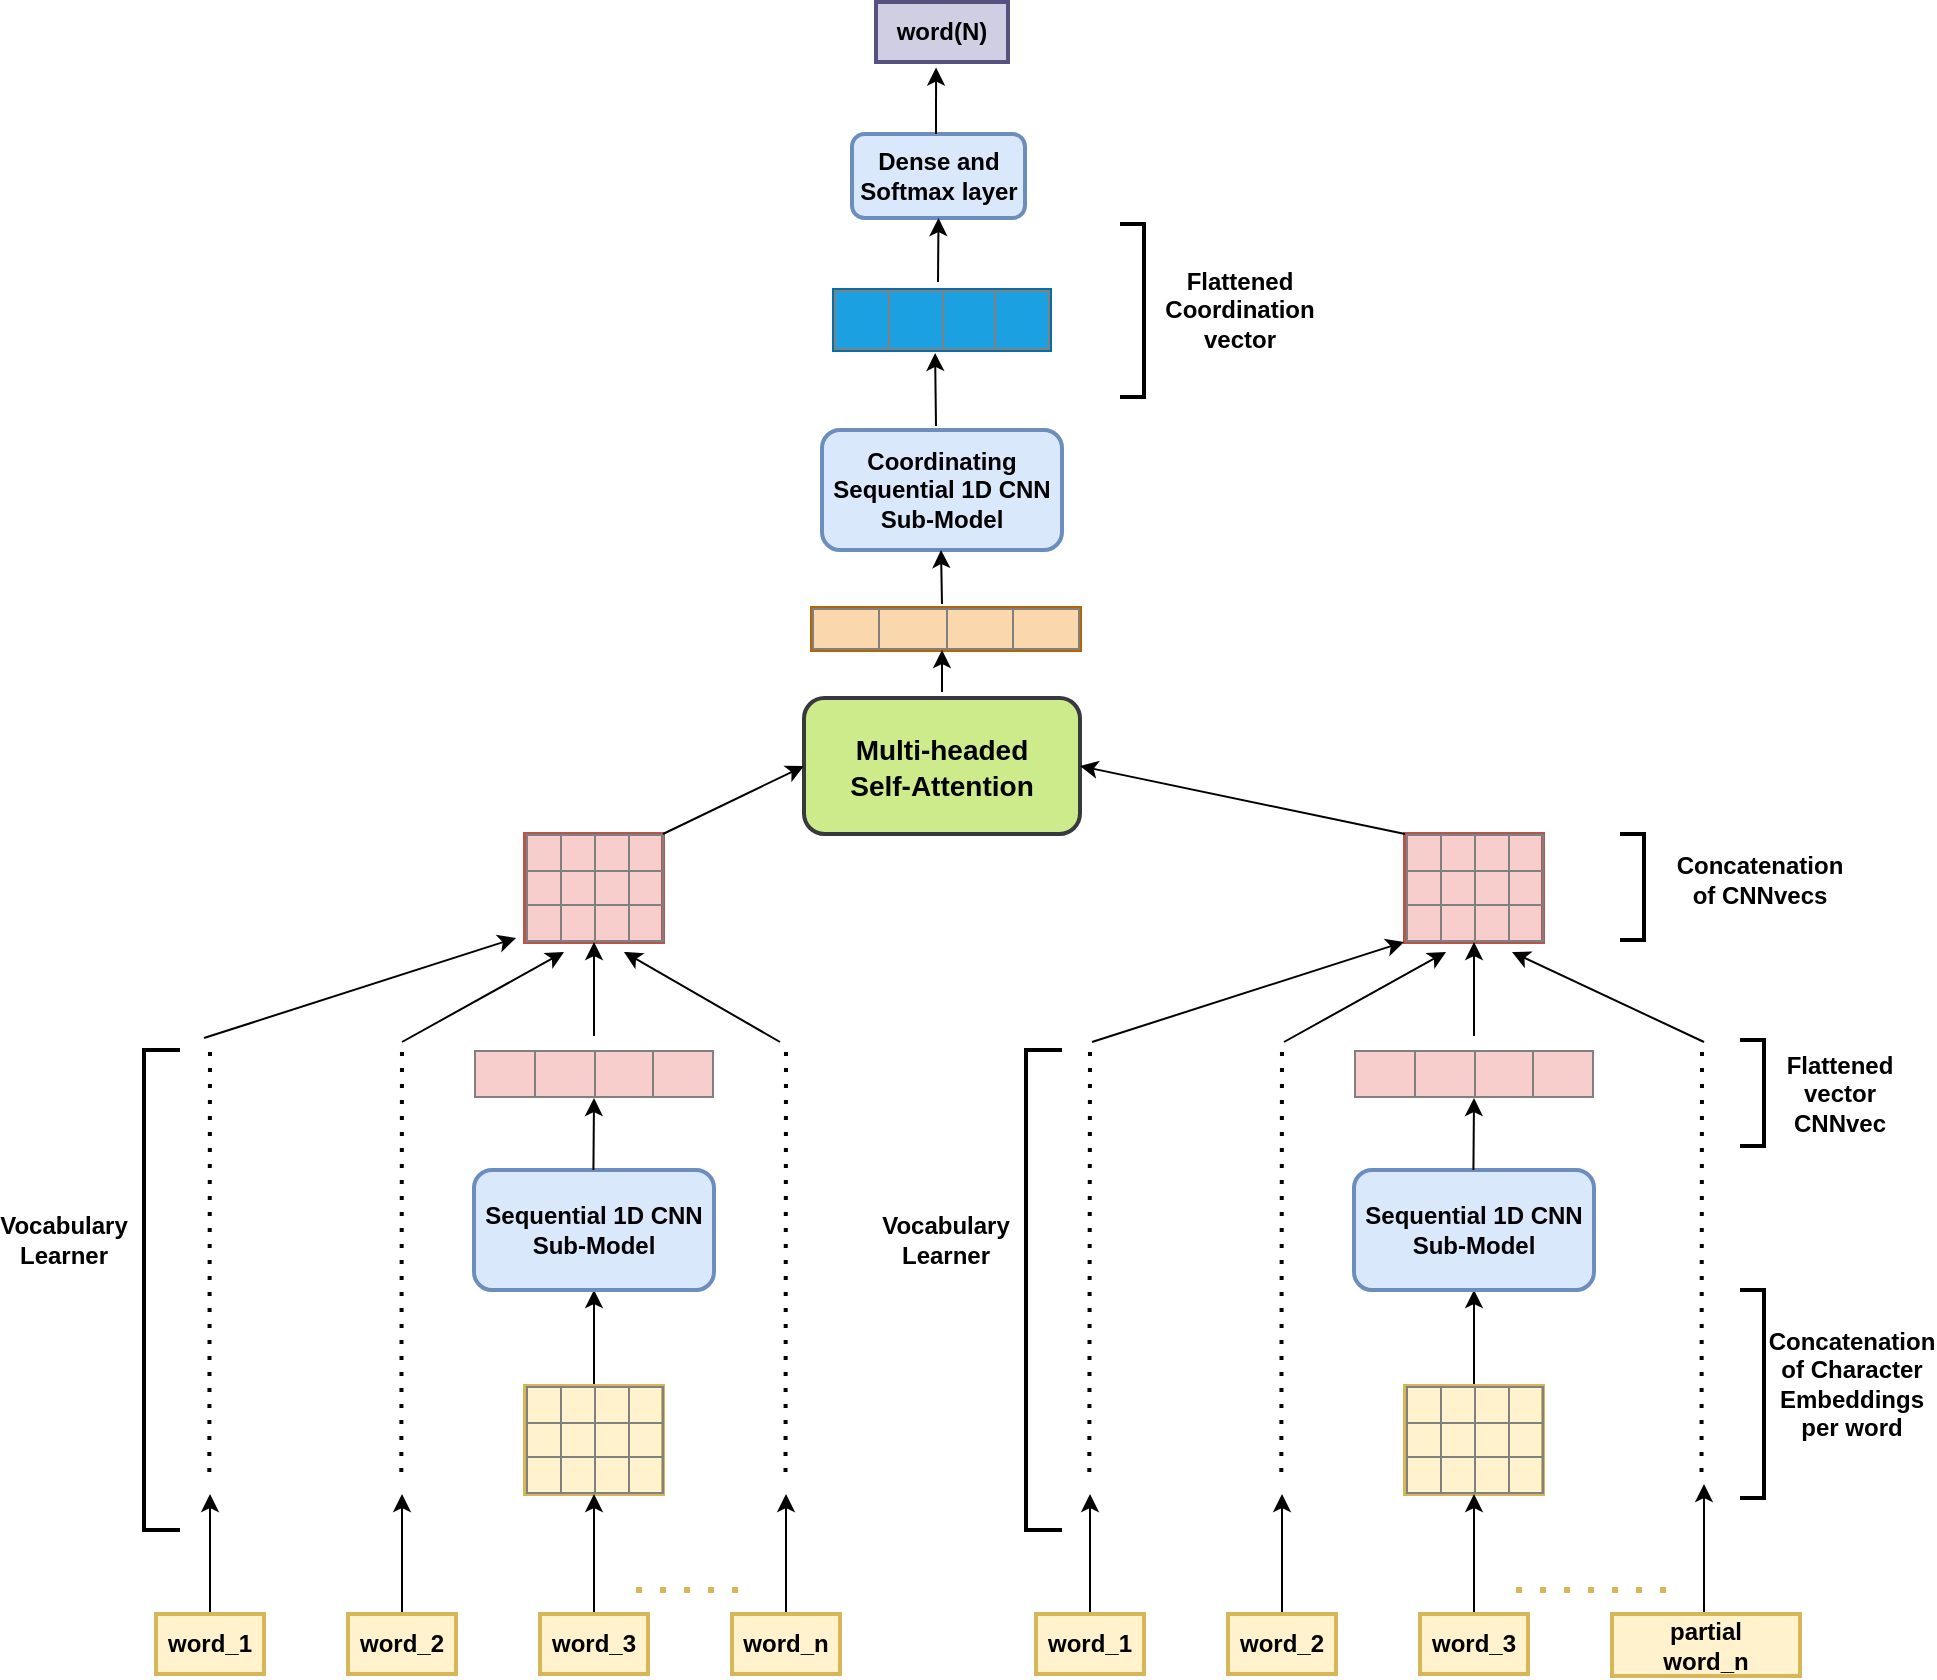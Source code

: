 <mxfile version="14.4.4" type="github">
  <diagram name="Page-1" id="74e2e168-ea6b-b213-b513-2b3c1d86103e">
    <mxGraphModel dx="1166" dy="794" grid="1" gridSize="6" guides="1" tooltips="1" connect="1" arrows="1" fold="1" page="1" pageScale="1" pageWidth="1100" pageHeight="850" background="#ffffff" math="0" shadow="0">
      <root>
        <mxCell id="0" />
        <mxCell id="1" parent="0" />
        <mxCell id="LJahTC6diqRqFsttiNx0-43" style="edgeStyle=orthogonalEdgeStyle;rounded=0;orthogonalLoop=1;jettySize=auto;html=1;entryX=0.5;entryY=1;entryDx=0;entryDy=0;" edge="1" parent="1" source="LJahTC6diqRqFsttiNx0-14" target="LJahTC6diqRqFsttiNx0-42">
          <mxGeometry relative="1" as="geometry" />
        </mxCell>
        <mxCell id="LJahTC6diqRqFsttiNx0-14" value="&lt;table border=&quot;1&quot; width=&quot;100%&quot; style=&quot;width: 100% ; height: 100% ; border-collapse: collapse&quot;&gt;&lt;tbody&gt;&lt;tr&gt;&lt;td align=&quot;center&quot;&gt;&lt;/td&gt;&lt;td align=&quot;center&quot;&gt;&lt;br&gt;&lt;/td&gt;&lt;td align=&quot;center&quot;&gt;&lt;/td&gt;&lt;td&gt;&lt;br&gt;&lt;/td&gt;&lt;/tr&gt;&lt;tr&gt;&lt;td align=&quot;center&quot;&gt;&lt;br&gt;&lt;/td&gt;&lt;td align=&quot;center&quot;&gt;&lt;/td&gt;&lt;td align=&quot;center&quot;&gt;&lt;/td&gt;&lt;td&gt;&lt;br&gt;&lt;/td&gt;&lt;/tr&gt;&lt;tr&gt;&lt;td align=&quot;center&quot;&gt;&lt;/td&gt;&lt;td align=&quot;center&quot;&gt;&lt;/td&gt;&lt;td align=&quot;center&quot;&gt;&lt;br&gt;&lt;/td&gt;&lt;td&gt;&lt;br&gt;&lt;/td&gt;&lt;/tr&gt;&lt;/tbody&gt;&lt;/table&gt;" style="text;html=1;strokeColor=#d6b656;fillColor=#fff2cc;overflow=fill;strokeWidth=2;verticalAlign=bottom;" vertex="1" parent="1">
          <mxGeometry x="298.5" y="695" width="69" height="54" as="geometry" />
        </mxCell>
        <mxCell id="LJahTC6diqRqFsttiNx0-39" style="edgeStyle=orthogonalEdgeStyle;rounded=0;orthogonalLoop=1;jettySize=auto;html=1;" edge="1" parent="1" source="LJahTC6diqRqFsttiNx0-31">
          <mxGeometry relative="1" as="geometry">
            <mxPoint x="141" y="749" as="targetPoint" />
          </mxGeometry>
        </mxCell>
        <mxCell id="LJahTC6diqRqFsttiNx0-31" value="&lt;b&gt;word_1&lt;/b&gt;" style="rounded=0;whiteSpace=wrap;html=1;strokeWidth=2;fillColor=#fff2cc;strokeColor=#d6b656;" vertex="1" parent="1">
          <mxGeometry x="114" y="809" width="54" height="30" as="geometry" />
        </mxCell>
        <mxCell id="LJahTC6diqRqFsttiNx0-40" style="edgeStyle=orthogonalEdgeStyle;rounded=0;orthogonalLoop=1;jettySize=auto;html=1;" edge="1" parent="1" source="LJahTC6diqRqFsttiNx0-32">
          <mxGeometry relative="1" as="geometry">
            <mxPoint x="237" y="749" as="targetPoint" />
          </mxGeometry>
        </mxCell>
        <mxCell id="LJahTC6diqRqFsttiNx0-32" value="&lt;b&gt;word_2&lt;/b&gt;" style="rounded=0;whiteSpace=wrap;html=1;strokeWidth=2;fillColor=#fff2cc;strokeColor=#d6b656;" vertex="1" parent="1">
          <mxGeometry x="210" y="809" width="54" height="30" as="geometry" />
        </mxCell>
        <mxCell id="LJahTC6diqRqFsttiNx0-37" style="edgeStyle=orthogonalEdgeStyle;rounded=0;orthogonalLoop=1;jettySize=auto;html=1;entryX=0.5;entryY=1;entryDx=0;entryDy=0;" edge="1" parent="1" source="LJahTC6diqRqFsttiNx0-33" target="LJahTC6diqRqFsttiNx0-14">
          <mxGeometry relative="1" as="geometry" />
        </mxCell>
        <mxCell id="LJahTC6diqRqFsttiNx0-33" value="&lt;b&gt;word_3&lt;/b&gt;" style="rounded=0;whiteSpace=wrap;html=1;strokeWidth=2;fillColor=#fff2cc;strokeColor=#d6b656;" vertex="1" parent="1">
          <mxGeometry x="306" y="809" width="54" height="30" as="geometry" />
        </mxCell>
        <mxCell id="LJahTC6diqRqFsttiNx0-41" style="edgeStyle=orthogonalEdgeStyle;rounded=0;orthogonalLoop=1;jettySize=auto;html=1;" edge="1" parent="1" source="LJahTC6diqRqFsttiNx0-34">
          <mxGeometry relative="1" as="geometry">
            <mxPoint x="429.0" y="749" as="targetPoint" />
          </mxGeometry>
        </mxCell>
        <mxCell id="LJahTC6diqRqFsttiNx0-34" value="&lt;b&gt;word_n&lt;/b&gt;" style="rounded=0;whiteSpace=wrap;html=1;strokeWidth=2;fillColor=#fff2cc;strokeColor=#d6b656;" vertex="1" parent="1">
          <mxGeometry x="402" y="809" width="54" height="30" as="geometry" />
        </mxCell>
        <mxCell id="LJahTC6diqRqFsttiNx0-38" value="" style="endArrow=none;dashed=1;html=1;dashPattern=1 3;strokeWidth=3;fillColor=#fff2cc;strokeColor=#d6b656;endSize=12;startSize=12;" edge="1" parent="1">
          <mxGeometry width="50" height="50" relative="1" as="geometry">
            <mxPoint x="354" y="797" as="sourcePoint" />
            <mxPoint x="414" y="797" as="targetPoint" />
          </mxGeometry>
        </mxCell>
        <mxCell id="LJahTC6diqRqFsttiNx0-42" value="&lt;b&gt;Sequential 1D CNN&lt;br&gt;Sub-Model&lt;/b&gt;" style="rounded=1;whiteSpace=wrap;html=1;strokeWidth=2;fillColor=#dae8fc;strokeColor=#6c8ebf;" vertex="1" parent="1">
          <mxGeometry x="273" y="587" width="120" height="60" as="geometry" />
        </mxCell>
        <mxCell id="LJahTC6diqRqFsttiNx0-45" value="&lt;table border=&quot;1&quot; width=&quot;100%&quot; style=&quot;width: 100% ; height: 100% ; border-collapse: collapse&quot;&gt;&lt;tbody&gt;&lt;tr&gt;&lt;td align=&quot;center&quot;&gt;&lt;br&gt;&lt;/td&gt;&lt;td align=&quot;center&quot;&gt;&lt;br&gt;&lt;/td&gt;&lt;td align=&quot;center&quot;&gt;&lt;/td&gt;&lt;td&gt;&lt;br&gt;&lt;/td&gt;&lt;/tr&gt;&lt;/tbody&gt;&lt;/table&gt;" style="text;html=1;overflow=fill;fillColor=#f8cecc;strokeWidth=2;" vertex="1" parent="1">
          <mxGeometry x="273" y="527" width="120" height="24" as="geometry" />
        </mxCell>
        <mxCell id="LJahTC6diqRqFsttiNx0-48" value="&lt;table border=&quot;1&quot; width=&quot;100%&quot; style=&quot;width: 100% ; height: 100% ; border-collapse: collapse&quot;&gt;&lt;tbody&gt;&lt;tr&gt;&lt;td align=&quot;center&quot;&gt;&lt;/td&gt;&lt;td align=&quot;center&quot;&gt;&lt;br&gt;&lt;/td&gt;&lt;td align=&quot;center&quot;&gt;&lt;/td&gt;&lt;td&gt;&lt;br&gt;&lt;/td&gt;&lt;/tr&gt;&lt;tr&gt;&lt;td align=&quot;center&quot;&gt;&lt;br&gt;&lt;/td&gt;&lt;td align=&quot;center&quot;&gt;&lt;/td&gt;&lt;td align=&quot;center&quot;&gt;&lt;/td&gt;&lt;td&gt;&lt;br&gt;&lt;/td&gt;&lt;/tr&gt;&lt;tr&gt;&lt;td align=&quot;center&quot;&gt;&lt;/td&gt;&lt;td align=&quot;center&quot;&gt;&lt;/td&gt;&lt;td align=&quot;center&quot;&gt;&lt;br&gt;&lt;/td&gt;&lt;td&gt;&lt;br&gt;&lt;/td&gt;&lt;/tr&gt;&lt;/tbody&gt;&lt;/table&gt;" style="text;html=1;strokeColor=#b85450;fillColor=#f8cecc;overflow=fill;strokeWidth=2;verticalAlign=bottom;" vertex="1" parent="1">
          <mxGeometry x="298.5" y="419" width="69" height="54" as="geometry" />
        </mxCell>
        <mxCell id="LJahTC6diqRqFsttiNx0-50" value="" style="endArrow=classic;html=1;strokeWidth=1;entryX=0.5;entryY=1;entryDx=0;entryDy=0;" edge="1" parent="1" target="LJahTC6diqRqFsttiNx0-45">
          <mxGeometry width="50" height="50" relative="1" as="geometry">
            <mxPoint x="332.71" y="587" as="sourcePoint" />
            <mxPoint x="332.71" y="563" as="targetPoint" />
          </mxGeometry>
        </mxCell>
        <mxCell id="LJahTC6diqRqFsttiNx0-51" value="" style="endArrow=classic;html=1;strokeWidth=1;entryX=0.5;entryY=1;entryDx=0;entryDy=0;" edge="1" parent="1">
          <mxGeometry width="50" height="50" relative="1" as="geometry">
            <mxPoint x="333" y="520" as="sourcePoint" />
            <mxPoint x="333" y="473" as="targetPoint" />
          </mxGeometry>
        </mxCell>
        <mxCell id="LJahTC6diqRqFsttiNx0-52" value="" style="endArrow=none;dashed=1;html=1;dashPattern=1 3;strokeWidth=2;" edge="1" parent="1">
          <mxGeometry width="50" height="50" relative="1" as="geometry">
            <mxPoint x="140.66" y="738" as="sourcePoint" />
            <mxPoint x="141" y="526" as="targetPoint" />
          </mxGeometry>
        </mxCell>
        <mxCell id="LJahTC6diqRqFsttiNx0-53" value="" style="endArrow=none;dashed=1;html=1;dashPattern=1 3;strokeWidth=2;" edge="1" parent="1">
          <mxGeometry width="50" height="50" relative="1" as="geometry">
            <mxPoint x="236.66" y="738" as="sourcePoint" />
            <mxPoint x="237" y="526" as="targetPoint" />
          </mxGeometry>
        </mxCell>
        <mxCell id="LJahTC6diqRqFsttiNx0-54" value="" style="endArrow=none;dashed=1;html=1;dashPattern=1 3;strokeWidth=2;" edge="1" parent="1">
          <mxGeometry width="50" height="50" relative="1" as="geometry">
            <mxPoint x="428.76" y="738" as="sourcePoint" />
            <mxPoint x="429" y="526" as="targetPoint" />
          </mxGeometry>
        </mxCell>
        <mxCell id="LJahTC6diqRqFsttiNx0-55" value="&lt;b&gt;Coordinating&lt;br&gt;Sequential 1D CNN&lt;br&gt;Sub-Model&lt;/b&gt;" style="rounded=1;whiteSpace=wrap;html=1;strokeWidth=2;fillColor=#dae8fc;strokeColor=#6c8ebf;" vertex="1" parent="1">
          <mxGeometry x="447" y="217" width="120" height="60" as="geometry" />
        </mxCell>
        <mxCell id="LJahTC6diqRqFsttiNx0-57" style="edgeStyle=orthogonalEdgeStyle;rounded=0;orthogonalLoop=1;jettySize=auto;html=1;entryX=0.5;entryY=1;entryDx=0;entryDy=0;" edge="1" source="LJahTC6diqRqFsttiNx0-58" target="LJahTC6diqRqFsttiNx0-68" parent="1">
          <mxGeometry relative="1" as="geometry" />
        </mxCell>
        <mxCell id="LJahTC6diqRqFsttiNx0-58" value="&lt;table border=&quot;1&quot; width=&quot;100%&quot; style=&quot;width: 100% ; height: 100% ; border-collapse: collapse&quot;&gt;&lt;tbody&gt;&lt;tr&gt;&lt;td align=&quot;center&quot;&gt;&lt;/td&gt;&lt;td align=&quot;center&quot;&gt;&lt;br&gt;&lt;/td&gt;&lt;td align=&quot;center&quot;&gt;&lt;/td&gt;&lt;td&gt;&lt;br&gt;&lt;/td&gt;&lt;/tr&gt;&lt;tr&gt;&lt;td align=&quot;center&quot;&gt;&lt;br&gt;&lt;/td&gt;&lt;td align=&quot;center&quot;&gt;&lt;/td&gt;&lt;td align=&quot;center&quot;&gt;&lt;/td&gt;&lt;td&gt;&lt;br&gt;&lt;/td&gt;&lt;/tr&gt;&lt;tr&gt;&lt;td align=&quot;center&quot;&gt;&lt;/td&gt;&lt;td align=&quot;center&quot;&gt;&lt;/td&gt;&lt;td align=&quot;center&quot;&gt;&lt;br&gt;&lt;/td&gt;&lt;td&gt;&lt;br&gt;&lt;/td&gt;&lt;/tr&gt;&lt;/tbody&gt;&lt;/table&gt;" style="text;html=1;strokeColor=#d6b656;fillColor=#fff2cc;overflow=fill;strokeWidth=2;verticalAlign=bottom;" vertex="1" parent="1">
          <mxGeometry x="738.5" y="695" width="69" height="54" as="geometry" />
        </mxCell>
        <mxCell id="LJahTC6diqRqFsttiNx0-59" style="edgeStyle=orthogonalEdgeStyle;rounded=0;orthogonalLoop=1;jettySize=auto;html=1;" edge="1" source="LJahTC6diqRqFsttiNx0-60" parent="1">
          <mxGeometry relative="1" as="geometry">
            <mxPoint x="581" y="749" as="targetPoint" />
          </mxGeometry>
        </mxCell>
        <mxCell id="LJahTC6diqRqFsttiNx0-60" value="&lt;b&gt;word_1&lt;/b&gt;" style="rounded=0;whiteSpace=wrap;html=1;strokeWidth=2;fillColor=#fff2cc;strokeColor=#d6b656;" vertex="1" parent="1">
          <mxGeometry x="554" y="809" width="54" height="30" as="geometry" />
        </mxCell>
        <mxCell id="LJahTC6diqRqFsttiNx0-61" style="edgeStyle=orthogonalEdgeStyle;rounded=0;orthogonalLoop=1;jettySize=auto;html=1;" edge="1" source="LJahTC6diqRqFsttiNx0-62" parent="1">
          <mxGeometry relative="1" as="geometry">
            <mxPoint x="677" y="749" as="targetPoint" />
          </mxGeometry>
        </mxCell>
        <mxCell id="LJahTC6diqRqFsttiNx0-62" value="&lt;b&gt;word_2&lt;/b&gt;" style="rounded=0;whiteSpace=wrap;html=1;strokeWidth=2;fillColor=#fff2cc;strokeColor=#d6b656;" vertex="1" parent="1">
          <mxGeometry x="650" y="809" width="54" height="30" as="geometry" />
        </mxCell>
        <mxCell id="LJahTC6diqRqFsttiNx0-63" style="edgeStyle=orthogonalEdgeStyle;rounded=0;orthogonalLoop=1;jettySize=auto;html=1;entryX=0.5;entryY=1;entryDx=0;entryDy=0;" edge="1" source="LJahTC6diqRqFsttiNx0-64" target="LJahTC6diqRqFsttiNx0-58" parent="1">
          <mxGeometry relative="1" as="geometry" />
        </mxCell>
        <mxCell id="LJahTC6diqRqFsttiNx0-64" value="&lt;b&gt;word_3&lt;/b&gt;" style="rounded=0;whiteSpace=wrap;html=1;strokeWidth=2;fillColor=#fff2cc;strokeColor=#d6b656;" vertex="1" parent="1">
          <mxGeometry x="746" y="809" width="54" height="30" as="geometry" />
        </mxCell>
        <mxCell id="LJahTC6diqRqFsttiNx0-65" style="edgeStyle=orthogonalEdgeStyle;rounded=0;orthogonalLoop=1;jettySize=auto;html=1;" edge="1" parent="1">
          <mxGeometry relative="1" as="geometry">
            <mxPoint x="888" y="744" as="targetPoint" />
            <mxPoint x="889" y="809" as="sourcePoint" />
            <Array as="points">
              <mxPoint x="888" y="809" />
            </Array>
          </mxGeometry>
        </mxCell>
        <mxCell id="LJahTC6diqRqFsttiNx0-66" value="&lt;b&gt;partial&lt;br&gt;word_n&lt;/b&gt;" style="rounded=0;whiteSpace=wrap;html=1;strokeWidth=2;fillColor=#fff2cc;strokeColor=#d6b656;" vertex="1" parent="1">
          <mxGeometry x="842" y="809" width="94" height="31" as="geometry" />
        </mxCell>
        <mxCell id="LJahTC6diqRqFsttiNx0-67" value="" style="endArrow=none;dashed=1;html=1;dashPattern=1 3;strokeWidth=3;fillColor=#fff2cc;strokeColor=#d6b656;endSize=12;startSize=12;" edge="1" parent="1">
          <mxGeometry width="50" height="50" relative="1" as="geometry">
            <mxPoint x="794" y="797" as="sourcePoint" />
            <mxPoint x="876" y="797" as="targetPoint" />
          </mxGeometry>
        </mxCell>
        <mxCell id="LJahTC6diqRqFsttiNx0-68" value="&lt;b&gt;Sequential 1D CNN&lt;br&gt;Sub-Model&lt;/b&gt;" style="rounded=1;whiteSpace=wrap;html=1;strokeWidth=2;fillColor=#dae8fc;strokeColor=#6c8ebf;" vertex="1" parent="1">
          <mxGeometry x="713" y="587" width="120" height="60" as="geometry" />
        </mxCell>
        <mxCell id="LJahTC6diqRqFsttiNx0-69" value="&lt;table border=&quot;1&quot; width=&quot;100%&quot; style=&quot;width: 100% ; height: 100% ; border-collapse: collapse&quot;&gt;&lt;tbody&gt;&lt;tr&gt;&lt;td align=&quot;center&quot;&gt;&lt;br&gt;&lt;/td&gt;&lt;td align=&quot;center&quot;&gt;&lt;br&gt;&lt;/td&gt;&lt;td align=&quot;center&quot;&gt;&lt;/td&gt;&lt;td&gt;&lt;br&gt;&lt;/td&gt;&lt;/tr&gt;&lt;/tbody&gt;&lt;/table&gt;" style="text;html=1;overflow=fill;fillColor=#f8cecc;strokeWidth=2;" vertex="1" parent="1">
          <mxGeometry x="713" y="527" width="120" height="24" as="geometry" />
        </mxCell>
        <mxCell id="LJahTC6diqRqFsttiNx0-70" value="&lt;table border=&quot;1&quot; width=&quot;100%&quot; style=&quot;width: 100% ; height: 100% ; border-collapse: collapse&quot;&gt;&lt;tbody&gt;&lt;tr&gt;&lt;td align=&quot;center&quot;&gt;&lt;/td&gt;&lt;td align=&quot;center&quot;&gt;&lt;br&gt;&lt;/td&gt;&lt;td align=&quot;center&quot;&gt;&lt;/td&gt;&lt;td&gt;&lt;br&gt;&lt;/td&gt;&lt;/tr&gt;&lt;tr&gt;&lt;td align=&quot;center&quot;&gt;&lt;br&gt;&lt;/td&gt;&lt;td align=&quot;center&quot;&gt;&lt;/td&gt;&lt;td align=&quot;center&quot;&gt;&lt;/td&gt;&lt;td&gt;&lt;br&gt;&lt;/td&gt;&lt;/tr&gt;&lt;tr&gt;&lt;td align=&quot;center&quot;&gt;&lt;/td&gt;&lt;td align=&quot;center&quot;&gt;&lt;/td&gt;&lt;td align=&quot;center&quot;&gt;&lt;br&gt;&lt;/td&gt;&lt;td&gt;&lt;br&gt;&lt;/td&gt;&lt;/tr&gt;&lt;/tbody&gt;&lt;/table&gt;" style="text;html=1;strokeColor=#b85450;fillColor=#f8cecc;overflow=fill;strokeWidth=2;verticalAlign=bottom;" vertex="1" parent="1">
          <mxGeometry x="738.5" y="419" width="69" height="54" as="geometry" />
        </mxCell>
        <mxCell id="LJahTC6diqRqFsttiNx0-71" value="" style="endArrow=classic;html=1;strokeWidth=1;entryX=0.5;entryY=1;entryDx=0;entryDy=0;" edge="1" target="LJahTC6diqRqFsttiNx0-69" parent="1">
          <mxGeometry width="50" height="50" relative="1" as="geometry">
            <mxPoint x="772.71" y="587" as="sourcePoint" />
            <mxPoint x="772.71" y="563" as="targetPoint" />
          </mxGeometry>
        </mxCell>
        <mxCell id="LJahTC6diqRqFsttiNx0-72" value="" style="endArrow=classic;html=1;strokeWidth=1;entryX=0.5;entryY=1;entryDx=0;entryDy=0;" edge="1" parent="1">
          <mxGeometry width="50" height="50" relative="1" as="geometry">
            <mxPoint x="773" y="520" as="sourcePoint" />
            <mxPoint x="773" y="473" as="targetPoint" />
          </mxGeometry>
        </mxCell>
        <mxCell id="LJahTC6diqRqFsttiNx0-73" value="" style="endArrow=none;dashed=1;html=1;dashPattern=1 3;strokeWidth=2;" edge="1" parent="1">
          <mxGeometry width="50" height="50" relative="1" as="geometry">
            <mxPoint x="580.66" y="738" as="sourcePoint" />
            <mxPoint x="581" y="526" as="targetPoint" />
          </mxGeometry>
        </mxCell>
        <mxCell id="LJahTC6diqRqFsttiNx0-74" value="" style="endArrow=none;dashed=1;html=1;dashPattern=1 3;strokeWidth=2;" edge="1" parent="1">
          <mxGeometry width="50" height="50" relative="1" as="geometry">
            <mxPoint x="676.66" y="738" as="sourcePoint" />
            <mxPoint x="677" y="526" as="targetPoint" />
          </mxGeometry>
        </mxCell>
        <mxCell id="LJahTC6diqRqFsttiNx0-75" value="" style="endArrow=none;dashed=1;html=1;dashPattern=1 3;strokeWidth=2;" edge="1" parent="1">
          <mxGeometry width="50" height="50" relative="1" as="geometry">
            <mxPoint x="886.76" y="738" as="sourcePoint" />
            <mxPoint x="887" y="526" as="targetPoint" />
          </mxGeometry>
        </mxCell>
        <mxCell id="LJahTC6diqRqFsttiNx0-77" value="&lt;table border=&quot;1&quot; width=&quot;100%&quot; style=&quot;width: 100% ; height: 100% ; border-collapse: collapse&quot;&gt;&lt;tbody&gt;&lt;tr&gt;&lt;td align=&quot;center&quot;&gt;&lt;br&gt;&lt;/td&gt;&lt;td align=&quot;center&quot;&gt;&lt;br&gt;&lt;/td&gt;&lt;td align=&quot;center&quot;&gt;&lt;/td&gt;&lt;td&gt;&lt;br&gt;&lt;/td&gt;&lt;/tr&gt;&lt;/tbody&gt;&lt;/table&gt;" style="text;html=1;overflow=fill;fillColor=#fad7ac;strokeWidth=2;strokeColor=#b46504;" vertex="1" parent="1">
          <mxGeometry x="442" y="306" width="134" height="21" as="geometry" />
        </mxCell>
        <mxCell id="LJahTC6diqRqFsttiNx0-81" value="" style="endArrow=classic;html=1;strokeWidth=1;" edge="1" parent="1">
          <mxGeometry width="50" height="50" relative="1" as="geometry">
            <mxPoint x="138" y="521" as="sourcePoint" />
            <mxPoint x="294" y="471" as="targetPoint" />
          </mxGeometry>
        </mxCell>
        <mxCell id="LJahTC6diqRqFsttiNx0-82" value="" style="endArrow=classic;html=1;strokeWidth=1;" edge="1" parent="1">
          <mxGeometry width="50" height="50" relative="1" as="geometry">
            <mxPoint x="237" y="523" as="sourcePoint" />
            <mxPoint x="318" y="478" as="targetPoint" />
          </mxGeometry>
        </mxCell>
        <mxCell id="LJahTC6diqRqFsttiNx0-83" value="" style="endArrow=classic;html=1;strokeWidth=1;" edge="1" parent="1">
          <mxGeometry width="50" height="50" relative="1" as="geometry">
            <mxPoint x="426" y="523" as="sourcePoint" />
            <mxPoint x="348" y="478" as="targetPoint" />
          </mxGeometry>
        </mxCell>
        <mxCell id="LJahTC6diqRqFsttiNx0-84" value="" style="endArrow=classic;html=1;strokeWidth=1;" edge="1" parent="1">
          <mxGeometry width="50" height="50" relative="1" as="geometry">
            <mxPoint x="582" y="523" as="sourcePoint" />
            <mxPoint x="738" y="473" as="targetPoint" />
          </mxGeometry>
        </mxCell>
        <mxCell id="LJahTC6diqRqFsttiNx0-85" value="" style="endArrow=classic;html=1;strokeWidth=1;" edge="1" parent="1">
          <mxGeometry width="50" height="50" relative="1" as="geometry">
            <mxPoint x="678" y="523" as="sourcePoint" />
            <mxPoint x="759" y="478" as="targetPoint" />
          </mxGeometry>
        </mxCell>
        <mxCell id="LJahTC6diqRqFsttiNx0-86" value="" style="endArrow=classic;html=1;strokeWidth=1;" edge="1" parent="1">
          <mxGeometry width="50" height="50" relative="1" as="geometry">
            <mxPoint x="888" y="523" as="sourcePoint" />
            <mxPoint x="792" y="478" as="targetPoint" />
          </mxGeometry>
        </mxCell>
        <mxCell id="LJahTC6diqRqFsttiNx0-87" value="" style="endArrow=classic;html=1;strokeWidth=1;" edge="1" parent="1">
          <mxGeometry width="50" height="50" relative="1" as="geometry">
            <mxPoint x="507" y="304" as="sourcePoint" />
            <mxPoint x="506.5" y="277" as="targetPoint" />
          </mxGeometry>
        </mxCell>
        <mxCell id="LJahTC6diqRqFsttiNx0-88" value="&lt;table border=&quot;1&quot; width=&quot;100%&quot; style=&quot;width: 100% ; height: 100% ; border-collapse: collapse&quot;&gt;&lt;tbody&gt;&lt;tr&gt;&lt;td align=&quot;center&quot;&gt;&lt;br&gt;&lt;/td&gt;&lt;td align=&quot;center&quot;&gt;&lt;br&gt;&lt;/td&gt;&lt;td align=&quot;center&quot;&gt;&lt;/td&gt;&lt;td&gt;&lt;br&gt;&lt;/td&gt;&lt;/tr&gt;&lt;/tbody&gt;&lt;/table&gt;" style="text;html=1;overflow=fill;fillColor=#1ba1e2;strokeWidth=2;strokeColor=#006EAF;fontColor=#ffffff;" vertex="1" parent="1">
          <mxGeometry x="453" y="147" width="108" height="30" as="geometry" />
        </mxCell>
        <mxCell id="LJahTC6diqRqFsttiNx0-89" value="" style="endArrow=classic;html=1;strokeWidth=1;entryX=0.468;entryY=1.048;entryDx=0;entryDy=0;entryPerimeter=0;" edge="1" parent="1" target="LJahTC6diqRqFsttiNx0-88">
          <mxGeometry width="50" height="50" relative="1" as="geometry">
            <mxPoint x="504" y="215" as="sourcePoint" />
            <mxPoint x="554" y="165" as="targetPoint" />
          </mxGeometry>
        </mxCell>
        <mxCell id="LJahTC6diqRqFsttiNx0-90" value="&lt;b&gt;Dense and&lt;br&gt;Softmax layer&lt;/b&gt;" style="rounded=1;whiteSpace=wrap;html=1;strokeWidth=2;fillColor=#dae8fc;strokeColor=#6c8ebf;" vertex="1" parent="1">
          <mxGeometry x="462" y="69" width="86.5" height="42" as="geometry" />
        </mxCell>
        <mxCell id="LJahTC6diqRqFsttiNx0-91" value="" style="endArrow=classic;html=1;strokeWidth=1;entryX=0.5;entryY=1;entryDx=0;entryDy=0;" edge="1" parent="1" target="LJahTC6diqRqFsttiNx0-90">
          <mxGeometry width="50" height="50" relative="1" as="geometry">
            <mxPoint x="505" y="143" as="sourcePoint" />
            <mxPoint x="554" y="93" as="targetPoint" />
          </mxGeometry>
        </mxCell>
        <mxCell id="LJahTC6diqRqFsttiNx0-92" value="&lt;b&gt;word(N)&lt;/b&gt;" style="rounded=0;whiteSpace=wrap;html=1;strokeWidth=2;fillColor=#d0cee2;strokeColor=#56517e;" vertex="1" parent="1">
          <mxGeometry x="474" y="3" width="66" height="30" as="geometry" />
        </mxCell>
        <mxCell id="LJahTC6diqRqFsttiNx0-93" value="" style="endArrow=classic;html=1;strokeWidth=1;entryX=0.455;entryY=1.093;entryDx=0;entryDy=0;entryPerimeter=0;" edge="1" parent="1" target="LJahTC6diqRqFsttiNx0-92">
          <mxGeometry width="50" height="50" relative="1" as="geometry">
            <mxPoint x="504" y="69" as="sourcePoint" />
            <mxPoint x="554" y="19" as="targetPoint" />
          </mxGeometry>
        </mxCell>
        <mxCell id="LJahTC6diqRqFsttiNx0-95" value="&lt;b&gt;&lt;font style=&quot;font-size: 14px&quot;&gt;Multi-headed &lt;br&gt;Self-Attention&lt;/font&gt;&lt;/b&gt;" style="rounded=1;whiteSpace=wrap;html=1;strokeWidth=2;fillColor=#cdeb8b;strokeColor=#36393d;fontSize=15;" vertex="1" parent="1">
          <mxGeometry x="438" y="351" width="138" height="68" as="geometry" />
        </mxCell>
        <mxCell id="LJahTC6diqRqFsttiNx0-96" value="" style="endArrow=classic;html=1;strokeWidth=1;entryX=0.5;entryY=1;entryDx=0;entryDy=0;" edge="1" parent="1">
          <mxGeometry width="50" height="50" relative="1" as="geometry">
            <mxPoint x="507" y="348" as="sourcePoint" />
            <mxPoint x="507" y="327" as="targetPoint" />
          </mxGeometry>
        </mxCell>
        <mxCell id="LJahTC6diqRqFsttiNx0-98" value="" style="endArrow=classic;html=1;strokeWidth=1;entryX=0;entryY=0.5;entryDx=0;entryDy=0;" edge="1" parent="1" target="LJahTC6diqRqFsttiNx0-95">
          <mxGeometry width="50" height="50" relative="1" as="geometry">
            <mxPoint x="367.5" y="419" as="sourcePoint" />
            <mxPoint x="396" y="402" as="targetPoint" />
          </mxGeometry>
        </mxCell>
        <mxCell id="LJahTC6diqRqFsttiNx0-99" value="" style="endArrow=classic;html=1;strokeWidth=1;entryX=1;entryY=0.5;entryDx=0;entryDy=0;" edge="1" parent="1" target="LJahTC6diqRqFsttiNx0-95">
          <mxGeometry width="50" height="50" relative="1" as="geometry">
            <mxPoint x="738.5" y="419" as="sourcePoint" />
            <mxPoint x="648" y="408" as="targetPoint" />
          </mxGeometry>
        </mxCell>
        <mxCell id="LJahTC6diqRqFsttiNx0-105" value="" style="strokeWidth=2;html=1;shape=mxgraph.flowchart.annotation_1;align=left;pointerEvents=1;fillColor=#ffffff;gradientColor=#ffffff;" vertex="1" parent="1">
          <mxGeometry x="108" y="527" width="18" height="240" as="geometry" />
        </mxCell>
        <mxCell id="LJahTC6diqRqFsttiNx0-106" value="" style="strokeWidth=2;html=1;shape=mxgraph.flowchart.annotation_1;align=left;pointerEvents=1;fillColor=#ffffff;gradientColor=#ffffff;rotation=-180;" vertex="1" parent="1">
          <mxGeometry x="906" y="647" width="12" height="104" as="geometry" />
        </mxCell>
        <mxCell id="LJahTC6diqRqFsttiNx0-107" value="" style="strokeWidth=2;html=1;shape=mxgraph.flowchart.annotation_1;align=left;pointerEvents=1;fillColor=#ffffff;gradientColor=#ffffff;rotation=-180;" vertex="1" parent="1">
          <mxGeometry x="906" y="522" width="12" height="53" as="geometry" />
        </mxCell>
        <mxCell id="LJahTC6diqRqFsttiNx0-108" value="" style="strokeWidth=2;html=1;shape=mxgraph.flowchart.annotation_1;align=left;pointerEvents=1;fillColor=#ffffff;gradientColor=#ffffff;rotation=-180;" vertex="1" parent="1">
          <mxGeometry x="846" y="419" width="12" height="53" as="geometry" />
        </mxCell>
        <mxCell id="LJahTC6diqRqFsttiNx0-109" value="" style="strokeWidth=2;html=1;shape=mxgraph.flowchart.annotation_1;align=left;pointerEvents=1;fillColor=#ffffff;gradientColor=#ffffff;rotation=-180;" vertex="1" parent="1">
          <mxGeometry x="596" y="114" width="12" height="86.5" as="geometry" />
        </mxCell>
        <mxCell id="LJahTC6diqRqFsttiNx0-110" value="&lt;b&gt;Vocabulary&lt;br&gt;Learner&lt;/b&gt;" style="text;html=1;strokeColor=none;fillColor=none;align=center;verticalAlign=middle;whiteSpace=wrap;rounded=0;" vertex="1" parent="1">
          <mxGeometry x="48" y="612" width="40" height="20" as="geometry" />
        </mxCell>
        <mxCell id="LJahTC6diqRqFsttiNx0-111" value="" style="strokeWidth=2;html=1;shape=mxgraph.flowchart.annotation_1;align=left;pointerEvents=1;fillColor=#ffffff;gradientColor=#ffffff;" vertex="1" parent="1">
          <mxGeometry x="549" y="527" width="18" height="240" as="geometry" />
        </mxCell>
        <mxCell id="LJahTC6diqRqFsttiNx0-112" value="&lt;b&gt;Vocabulary&lt;br&gt;Learner&lt;/b&gt;" style="text;html=1;strokeColor=none;fillColor=none;align=center;verticalAlign=middle;whiteSpace=wrap;rounded=0;" vertex="1" parent="1">
          <mxGeometry x="489" y="612" width="40" height="20" as="geometry" />
        </mxCell>
        <mxCell id="LJahTC6diqRqFsttiNx0-113" value="&lt;b&gt;Concatenation of Character Embeddings per word&lt;/b&gt;" style="text;html=1;strokeColor=none;fillColor=none;align=center;verticalAlign=middle;whiteSpace=wrap;rounded=0;" vertex="1" parent="1">
          <mxGeometry x="942" y="684" width="40" height="20" as="geometry" />
        </mxCell>
        <mxCell id="LJahTC6diqRqFsttiNx0-114" value="&lt;b&gt;Flattened vector CNNvec&lt;/b&gt;" style="text;html=1;strokeColor=none;fillColor=none;align=center;verticalAlign=middle;whiteSpace=wrap;rounded=0;" vertex="1" parent="1">
          <mxGeometry x="936" y="538.5" width="40" height="20" as="geometry" />
        </mxCell>
        <mxCell id="LJahTC6diqRqFsttiNx0-115" value="&lt;b&gt;Concatenation of CNNvecs&lt;/b&gt;" style="text;html=1;strokeColor=none;fillColor=none;align=center;verticalAlign=middle;whiteSpace=wrap;rounded=0;" vertex="1" parent="1">
          <mxGeometry x="896" y="432" width="40" height="20" as="geometry" />
        </mxCell>
        <mxCell id="LJahTC6diqRqFsttiNx0-116" value="&lt;b&gt;Flattened Coordination vector&lt;/b&gt;" style="text;html=1;strokeColor=none;fillColor=none;align=center;verticalAlign=middle;whiteSpace=wrap;rounded=0;" vertex="1" parent="1">
          <mxGeometry x="636" y="147" width="40" height="20" as="geometry" />
        </mxCell>
      </root>
    </mxGraphModel>
  </diagram>
</mxfile>
